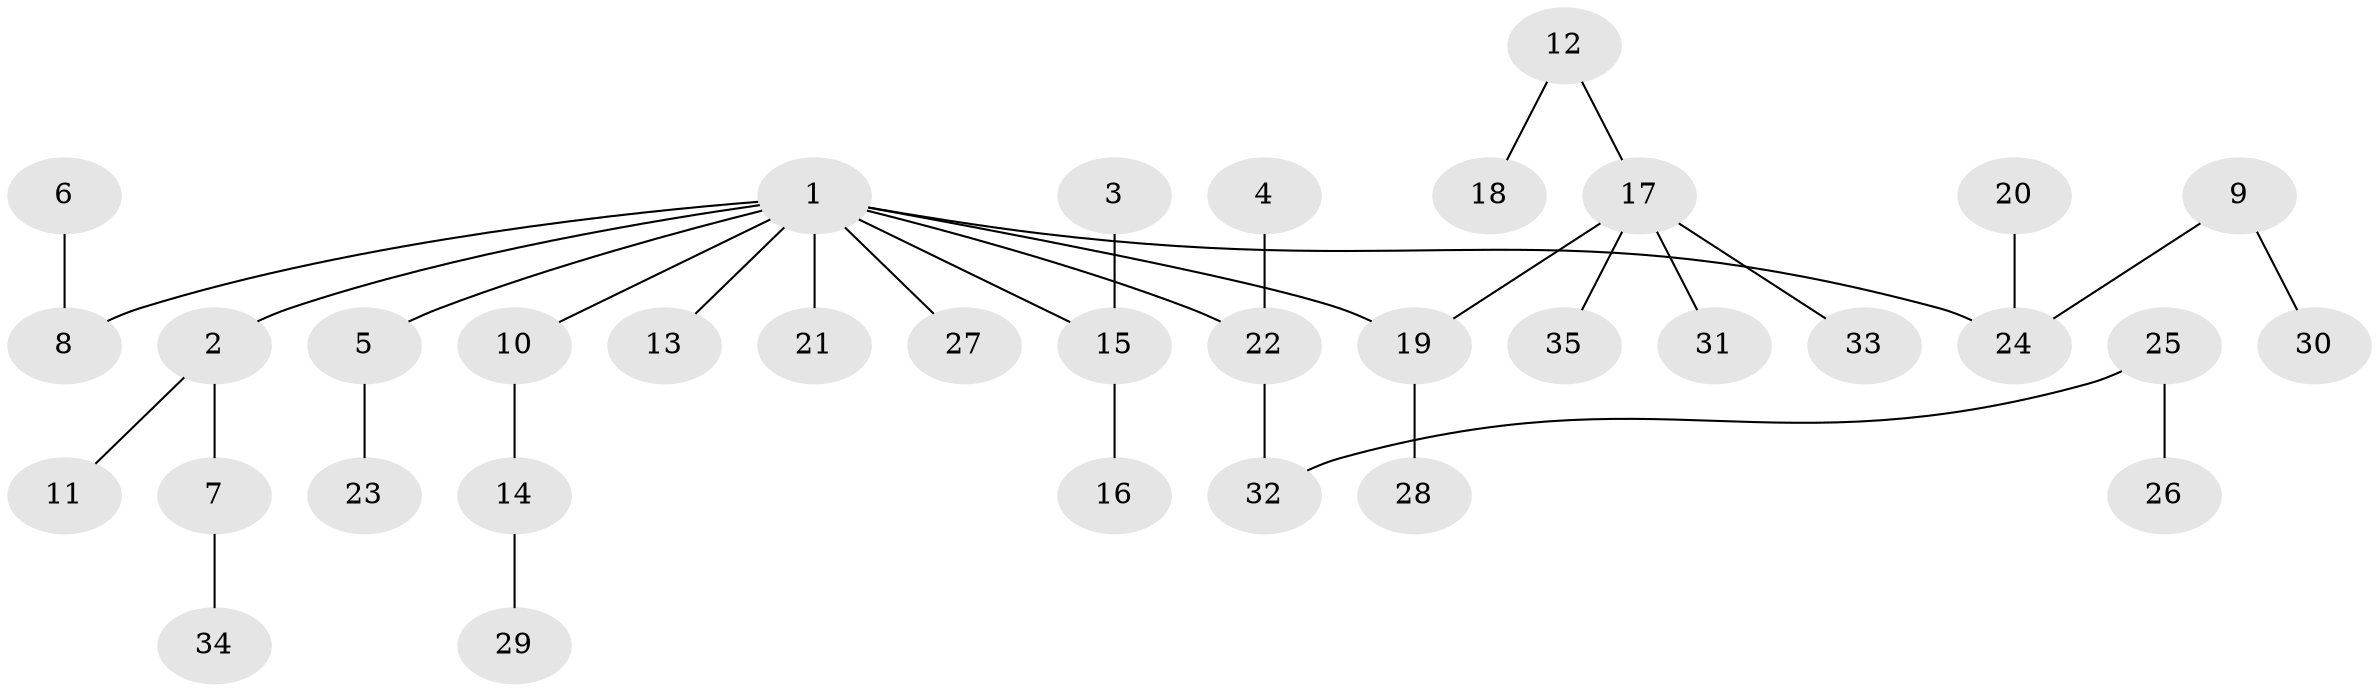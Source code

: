 // original degree distribution, {5: 0.04285714285714286, 8: 0.014285714285714285, 3: 0.12857142857142856, 2: 0.3142857142857143, 4: 0.04285714285714286, 1: 0.45714285714285713}
// Generated by graph-tools (version 1.1) at 2025/26/03/09/25 03:26:25]
// undirected, 35 vertices, 34 edges
graph export_dot {
graph [start="1"]
  node [color=gray90,style=filled];
  1;
  2;
  3;
  4;
  5;
  6;
  7;
  8;
  9;
  10;
  11;
  12;
  13;
  14;
  15;
  16;
  17;
  18;
  19;
  20;
  21;
  22;
  23;
  24;
  25;
  26;
  27;
  28;
  29;
  30;
  31;
  32;
  33;
  34;
  35;
  1 -- 2 [weight=1.0];
  1 -- 5 [weight=1.0];
  1 -- 8 [weight=1.0];
  1 -- 10 [weight=1.0];
  1 -- 13 [weight=1.0];
  1 -- 15 [weight=1.0];
  1 -- 19 [weight=1.0];
  1 -- 21 [weight=1.0];
  1 -- 22 [weight=1.0];
  1 -- 24 [weight=1.0];
  1 -- 27 [weight=1.0];
  2 -- 7 [weight=1.0];
  2 -- 11 [weight=1.0];
  3 -- 15 [weight=1.0];
  4 -- 22 [weight=1.0];
  5 -- 23 [weight=1.0];
  6 -- 8 [weight=1.0];
  7 -- 34 [weight=1.0];
  9 -- 24 [weight=1.0];
  9 -- 30 [weight=1.0];
  10 -- 14 [weight=1.0];
  12 -- 17 [weight=1.0];
  12 -- 18 [weight=1.0];
  14 -- 29 [weight=1.0];
  15 -- 16 [weight=1.0];
  17 -- 19 [weight=1.0];
  17 -- 31 [weight=1.0];
  17 -- 33 [weight=1.0];
  17 -- 35 [weight=1.0];
  19 -- 28 [weight=1.0];
  20 -- 24 [weight=1.0];
  22 -- 32 [weight=1.0];
  25 -- 26 [weight=1.0];
  25 -- 32 [weight=1.0];
}
